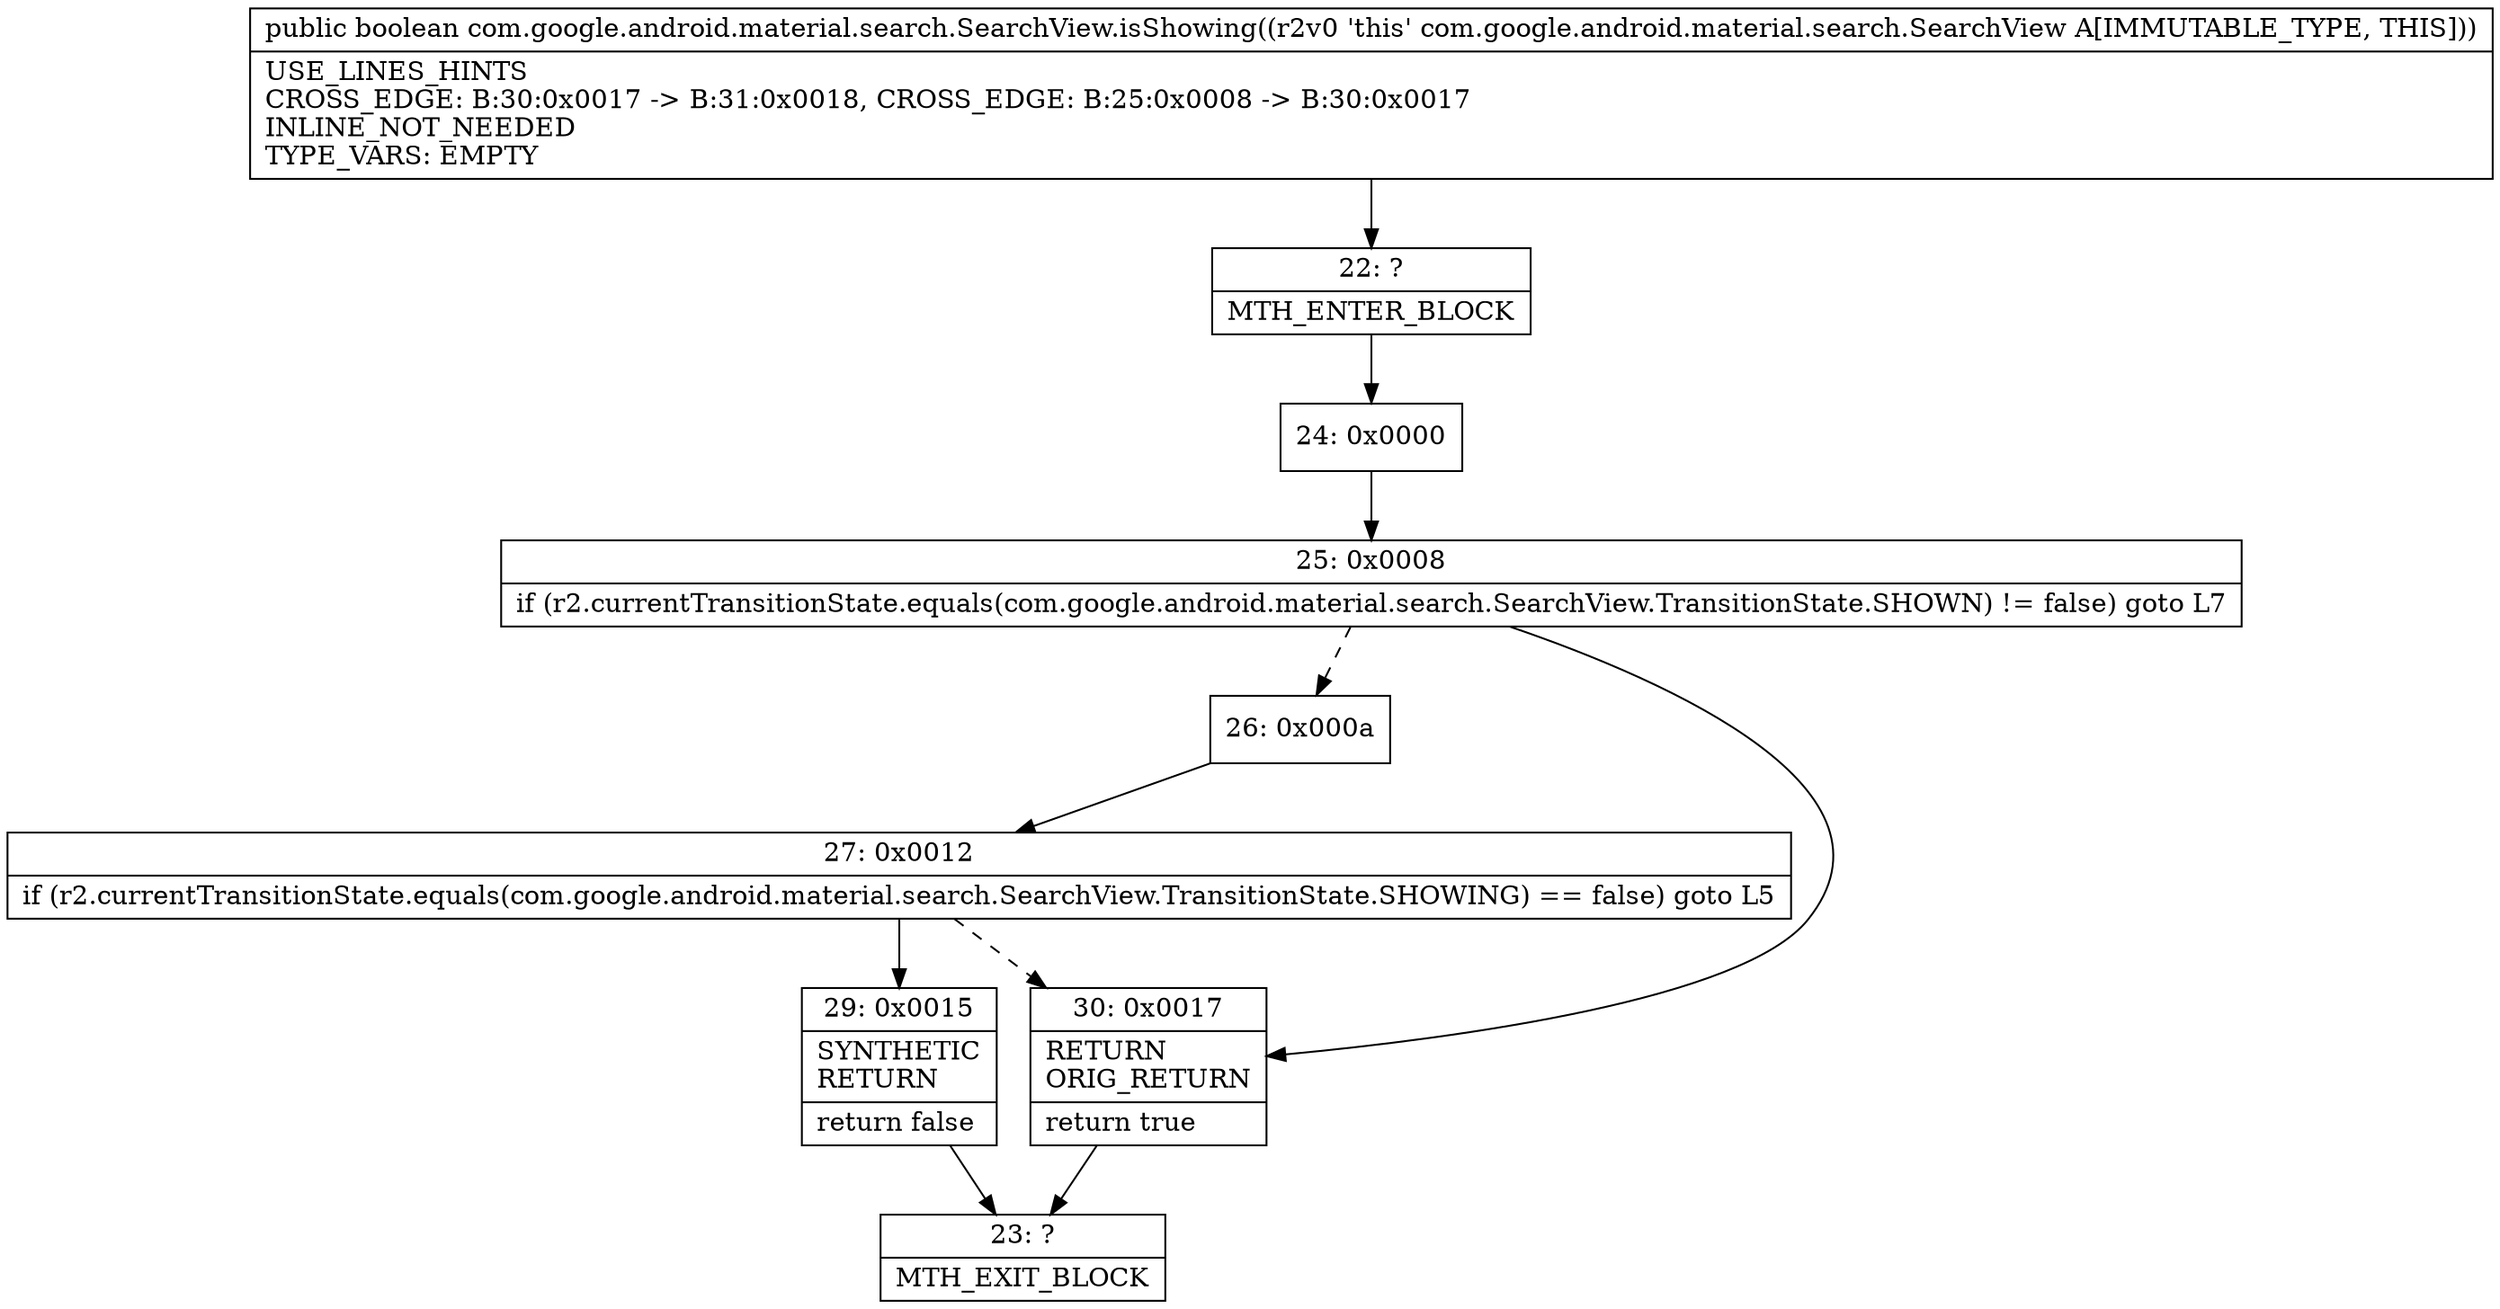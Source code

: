 digraph "CFG forcom.google.android.material.search.SearchView.isShowing()Z" {
Node_22 [shape=record,label="{22\:\ ?|MTH_ENTER_BLOCK\l}"];
Node_24 [shape=record,label="{24\:\ 0x0000}"];
Node_25 [shape=record,label="{25\:\ 0x0008|if (r2.currentTransitionState.equals(com.google.android.material.search.SearchView.TransitionState.SHOWN) != false) goto L7\l}"];
Node_26 [shape=record,label="{26\:\ 0x000a}"];
Node_27 [shape=record,label="{27\:\ 0x0012|if (r2.currentTransitionState.equals(com.google.android.material.search.SearchView.TransitionState.SHOWING) == false) goto L5\l}"];
Node_29 [shape=record,label="{29\:\ 0x0015|SYNTHETIC\lRETURN\l|return false\l}"];
Node_23 [shape=record,label="{23\:\ ?|MTH_EXIT_BLOCK\l}"];
Node_30 [shape=record,label="{30\:\ 0x0017|RETURN\lORIG_RETURN\l|return true\l}"];
MethodNode[shape=record,label="{public boolean com.google.android.material.search.SearchView.isShowing((r2v0 'this' com.google.android.material.search.SearchView A[IMMUTABLE_TYPE, THIS]))  | USE_LINES_HINTS\lCROSS_EDGE: B:30:0x0017 \-\> B:31:0x0018, CROSS_EDGE: B:25:0x0008 \-\> B:30:0x0017\lINLINE_NOT_NEEDED\lTYPE_VARS: EMPTY\l}"];
MethodNode -> Node_22;Node_22 -> Node_24;
Node_24 -> Node_25;
Node_25 -> Node_26[style=dashed];
Node_25 -> Node_30;
Node_26 -> Node_27;
Node_27 -> Node_29;
Node_27 -> Node_30[style=dashed];
Node_29 -> Node_23;
Node_30 -> Node_23;
}

